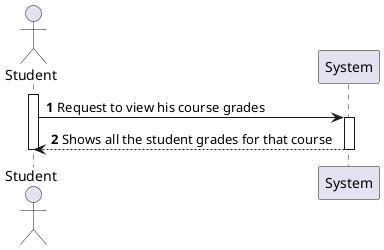 @startuml
autonumber

autoactivate on

actor Student
activate Student


Student -> System: Request to view his course grades
System --> Student: Shows all the student grades for that course

deactivate Student

@enduml